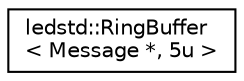 digraph "Graphical Class Hierarchy"
{
 // LATEX_PDF_SIZE
  edge [fontname="Helvetica",fontsize="10",labelfontname="Helvetica",labelfontsize="10"];
  node [fontname="Helvetica",fontsize="10",shape=record];
  rankdir="LR";
  Node0 [label="ledstd::RingBuffer\l\< Message *, 5u \>",height=0.2,width=0.4,color="black", fillcolor="white", style="filled",URL="$classledstd_1_1RingBuffer.html",tooltip=" "];
}
